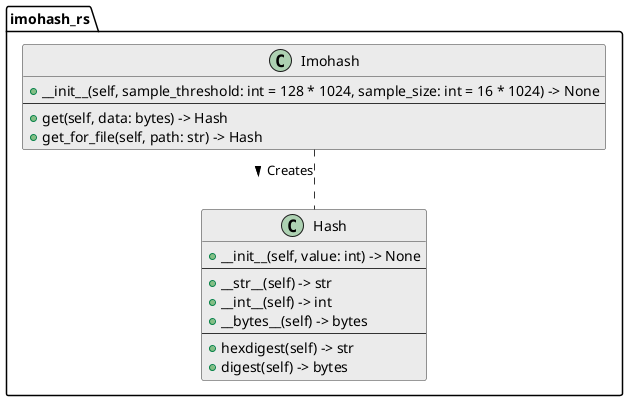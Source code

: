 @startuml

skinparam class {
  BackgroundColor #ebebeb
  ArrowColor      #333
  BorderColor     #333
}

skinparam lineType ortho

package imohash_rs {
  class Hash {
    + __init__(self, value: int) -> None
    ---
    + __str__(self) -> str
    + __int__(self) -> int
    + __bytes__(self) -> bytes
    ---
    + hexdigest(self) -> str
    + digest(self) -> bytes
  }

  class Imohash {
    + __init__(self, sample_threshold: int = 128 * 1024, sample_size: int = 16 * 1024) -> None
    ---
    + get(self, data: bytes) -> Hash
    + get_for_file(self, path: str) -> Hash
  }

  Imohash .. Hash : Creates >
}

@enduml

